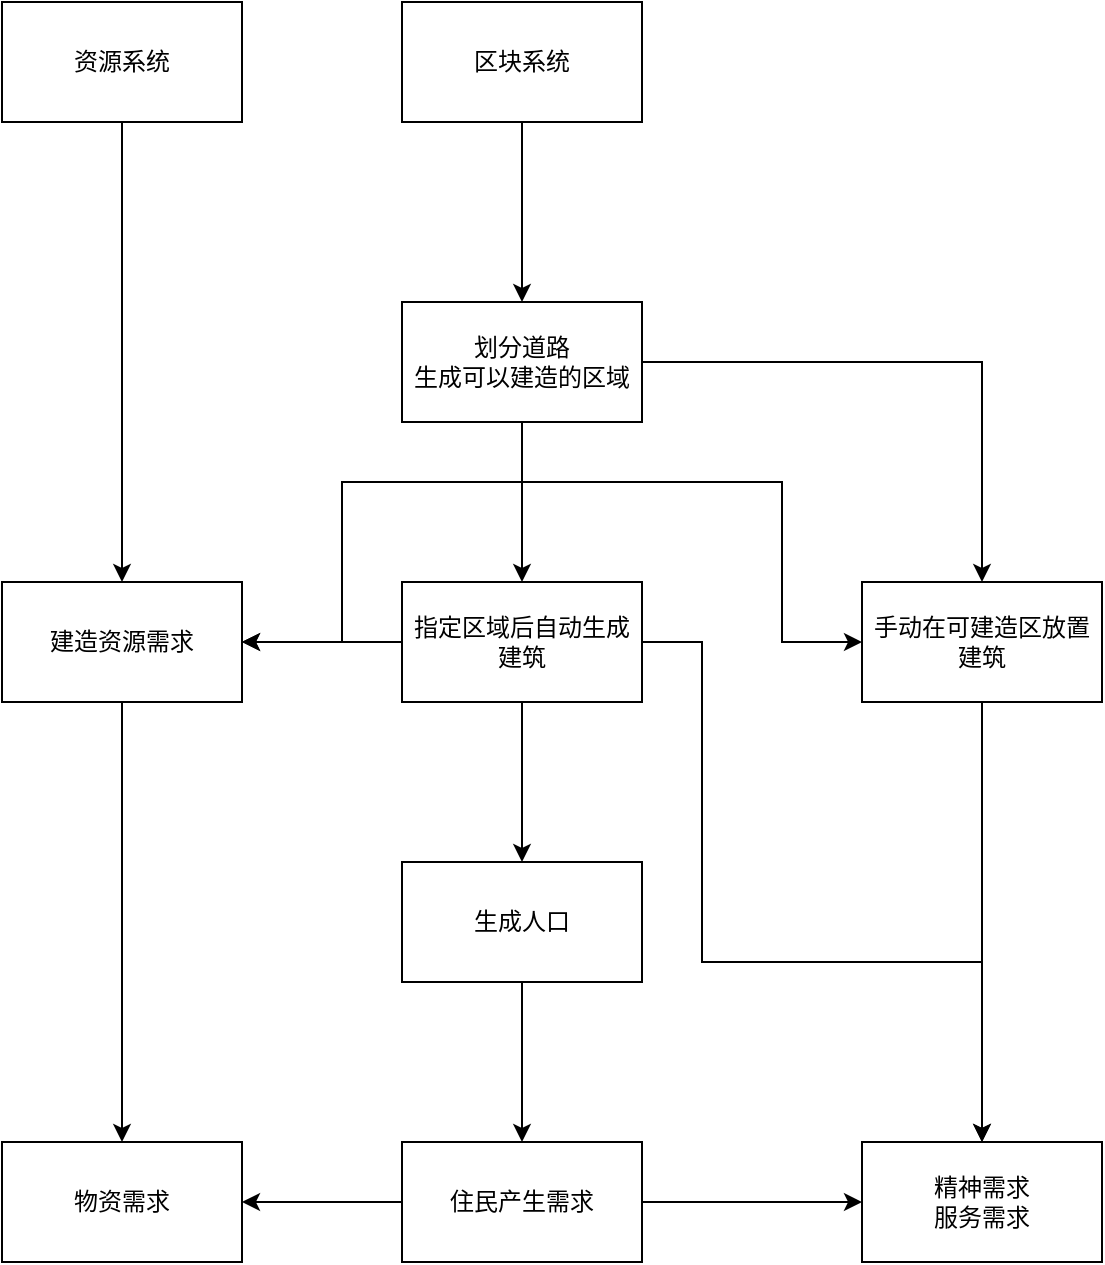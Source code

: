 <mxfile version="21.6.1" type="github">
  <diagram name="第 1 页" id="STJgJs8Hy84j43mIQOGK">
    <mxGraphModel dx="786" dy="845" grid="1" gridSize="10" guides="1" tooltips="1" connect="1" arrows="1" fold="1" page="1" pageScale="1" pageWidth="827" pageHeight="1169" math="0" shadow="0">
      <root>
        <mxCell id="0" />
        <mxCell id="1" parent="0" />
        <mxCell id="h9Y7QXtQHMgZYLagcVGw-1" value="区块系统" style="rounded=0;whiteSpace=wrap;html=1;" vertex="1" parent="1">
          <mxGeometry x="280" y="60" width="120" height="60" as="geometry" />
        </mxCell>
        <mxCell id="h9Y7QXtQHMgZYLagcVGw-6" value="" style="edgeStyle=orthogonalEdgeStyle;rounded=0;orthogonalLoop=1;jettySize=auto;html=1;" edge="1" parent="1" source="h9Y7QXtQHMgZYLagcVGw-2" target="h9Y7QXtQHMgZYLagcVGw-5">
          <mxGeometry relative="1" as="geometry" />
        </mxCell>
        <mxCell id="h9Y7QXtQHMgZYLagcVGw-8" value="" style="edgeStyle=orthogonalEdgeStyle;rounded=0;orthogonalLoop=1;jettySize=auto;html=1;" edge="1" parent="1" source="h9Y7QXtQHMgZYLagcVGw-2" target="h9Y7QXtQHMgZYLagcVGw-7">
          <mxGeometry relative="1" as="geometry" />
        </mxCell>
        <mxCell id="h9Y7QXtQHMgZYLagcVGw-2" value="划分道路&lt;br&gt;生成可以建造的区域" style="rounded=0;whiteSpace=wrap;html=1;" vertex="1" parent="1">
          <mxGeometry x="280" y="210" width="120" height="60" as="geometry" />
        </mxCell>
        <mxCell id="h9Y7QXtQHMgZYLagcVGw-4" value="" style="endArrow=classic;html=1;rounded=0;exitX=0.5;exitY=1;exitDx=0;exitDy=0;entryX=0.5;entryY=0;entryDx=0;entryDy=0;" edge="1" parent="1" source="h9Y7QXtQHMgZYLagcVGw-1" target="h9Y7QXtQHMgZYLagcVGw-2">
          <mxGeometry width="50" height="50" relative="1" as="geometry">
            <mxPoint x="380" y="380" as="sourcePoint" />
            <mxPoint x="430" y="330" as="targetPoint" />
          </mxGeometry>
        </mxCell>
        <mxCell id="h9Y7QXtQHMgZYLagcVGw-11" value="" style="edgeStyle=orthogonalEdgeStyle;rounded=0;orthogonalLoop=1;jettySize=auto;html=1;" edge="1" parent="1" source="h9Y7QXtQHMgZYLagcVGw-5" target="h9Y7QXtQHMgZYLagcVGw-10">
          <mxGeometry relative="1" as="geometry" />
        </mxCell>
        <mxCell id="h9Y7QXtQHMgZYLagcVGw-21" value="" style="edgeStyle=orthogonalEdgeStyle;rounded=0;orthogonalLoop=1;jettySize=auto;html=1;" edge="1" parent="1" source="h9Y7QXtQHMgZYLagcVGw-5" target="h9Y7QXtQHMgZYLagcVGw-20">
          <mxGeometry relative="1" as="geometry" />
        </mxCell>
        <mxCell id="h9Y7QXtQHMgZYLagcVGw-5" value="指定区域后自动生成建筑" style="whiteSpace=wrap;html=1;rounded=0;" vertex="1" parent="1">
          <mxGeometry x="280" y="350" width="120" height="60" as="geometry" />
        </mxCell>
        <mxCell id="h9Y7QXtQHMgZYLagcVGw-7" value="手动在可建造区放置建筑" style="whiteSpace=wrap;html=1;rounded=0;" vertex="1" parent="1">
          <mxGeometry x="510" y="350" width="120" height="60" as="geometry" />
        </mxCell>
        <mxCell id="h9Y7QXtQHMgZYLagcVGw-13" value="" style="edgeStyle=orthogonalEdgeStyle;rounded=0;orthogonalLoop=1;jettySize=auto;html=1;" edge="1" parent="1" source="h9Y7QXtQHMgZYLagcVGw-10" target="h9Y7QXtQHMgZYLagcVGw-12">
          <mxGeometry relative="1" as="geometry" />
        </mxCell>
        <mxCell id="h9Y7QXtQHMgZYLagcVGw-10" value="生成人口" style="whiteSpace=wrap;html=1;rounded=0;" vertex="1" parent="1">
          <mxGeometry x="280" y="490" width="120" height="60" as="geometry" />
        </mxCell>
        <mxCell id="h9Y7QXtQHMgZYLagcVGw-19" value="" style="edgeStyle=orthogonalEdgeStyle;rounded=0;orthogonalLoop=1;jettySize=auto;html=1;" edge="1" parent="1" source="h9Y7QXtQHMgZYLagcVGw-12" target="h9Y7QXtQHMgZYLagcVGw-18">
          <mxGeometry relative="1" as="geometry" />
        </mxCell>
        <mxCell id="h9Y7QXtQHMgZYLagcVGw-27" value="" style="edgeStyle=orthogonalEdgeStyle;rounded=0;orthogonalLoop=1;jettySize=auto;html=1;" edge="1" parent="1" source="h9Y7QXtQHMgZYLagcVGw-12" target="h9Y7QXtQHMgZYLagcVGw-26">
          <mxGeometry relative="1" as="geometry" />
        </mxCell>
        <mxCell id="h9Y7QXtQHMgZYLagcVGw-12" value="住民产生需求" style="whiteSpace=wrap;html=1;rounded=0;" vertex="1" parent="1">
          <mxGeometry x="280" y="630" width="120" height="60" as="geometry" />
        </mxCell>
        <mxCell id="h9Y7QXtQHMgZYLagcVGw-16" value="资源系统" style="rounded=0;whiteSpace=wrap;html=1;" vertex="1" parent="1">
          <mxGeometry x="80" y="60" width="120" height="60" as="geometry" />
        </mxCell>
        <mxCell id="h9Y7QXtQHMgZYLagcVGw-18" value="物资需求" style="whiteSpace=wrap;html=1;rounded=0;" vertex="1" parent="1">
          <mxGeometry x="80" y="630" width="120" height="60" as="geometry" />
        </mxCell>
        <mxCell id="h9Y7QXtQHMgZYLagcVGw-20" value="建造资源需求" style="whiteSpace=wrap;html=1;rounded=0;" vertex="1" parent="1">
          <mxGeometry x="80" y="350" width="120" height="60" as="geometry" />
        </mxCell>
        <mxCell id="h9Y7QXtQHMgZYLagcVGw-22" value="" style="endArrow=classic;startArrow=classic;html=1;rounded=0;exitX=1;exitY=0.5;exitDx=0;exitDy=0;entryX=0;entryY=0.5;entryDx=0;entryDy=0;" edge="1" parent="1" source="h9Y7QXtQHMgZYLagcVGw-20" target="h9Y7QXtQHMgZYLagcVGw-7">
          <mxGeometry width="50" height="50" relative="1" as="geometry">
            <mxPoint x="370" y="360" as="sourcePoint" />
            <mxPoint x="420" y="310" as="targetPoint" />
            <Array as="points">
              <mxPoint x="250" y="380" />
              <mxPoint x="250" y="300" />
              <mxPoint x="360" y="300" />
              <mxPoint x="470" y="300" />
              <mxPoint x="470" y="380" />
            </Array>
          </mxGeometry>
        </mxCell>
        <mxCell id="h9Y7QXtQHMgZYLagcVGw-23" value="" style="endArrow=classic;html=1;rounded=0;exitX=0.5;exitY=1;exitDx=0;exitDy=0;entryX=0.5;entryY=0;entryDx=0;entryDy=0;" edge="1" parent="1" source="h9Y7QXtQHMgZYLagcVGw-16" target="h9Y7QXtQHMgZYLagcVGw-20">
          <mxGeometry width="50" height="50" relative="1" as="geometry">
            <mxPoint x="370" y="360" as="sourcePoint" />
            <mxPoint x="420" y="310" as="targetPoint" />
          </mxGeometry>
        </mxCell>
        <mxCell id="h9Y7QXtQHMgZYLagcVGw-24" value="" style="endArrow=classic;html=1;rounded=0;exitX=0.5;exitY=1;exitDx=0;exitDy=0;entryX=0.5;entryY=0;entryDx=0;entryDy=0;" edge="1" parent="1" source="h9Y7QXtQHMgZYLagcVGw-20" target="h9Y7QXtQHMgZYLagcVGw-18">
          <mxGeometry width="50" height="50" relative="1" as="geometry">
            <mxPoint x="370" y="560" as="sourcePoint" />
            <mxPoint x="420" y="510" as="targetPoint" />
          </mxGeometry>
        </mxCell>
        <mxCell id="h9Y7QXtQHMgZYLagcVGw-26" value="精神需求&lt;br&gt;服务需求" style="whiteSpace=wrap;html=1;rounded=0;" vertex="1" parent="1">
          <mxGeometry x="510" y="630" width="120" height="60" as="geometry" />
        </mxCell>
        <mxCell id="h9Y7QXtQHMgZYLagcVGw-28" value="" style="endArrow=classic;html=1;rounded=0;exitX=1;exitY=0.5;exitDx=0;exitDy=0;entryX=0.5;entryY=0;entryDx=0;entryDy=0;" edge="1" parent="1" source="h9Y7QXtQHMgZYLagcVGw-5" target="h9Y7QXtQHMgZYLagcVGw-26">
          <mxGeometry width="50" height="50" relative="1" as="geometry">
            <mxPoint x="400" y="660" as="sourcePoint" />
            <mxPoint x="450" y="610" as="targetPoint" />
            <Array as="points">
              <mxPoint x="430" y="380" />
              <mxPoint x="430" y="540" />
              <mxPoint x="570" y="540" />
            </Array>
          </mxGeometry>
        </mxCell>
        <mxCell id="h9Y7QXtQHMgZYLagcVGw-29" value="" style="endArrow=classic;html=1;rounded=0;exitX=0.5;exitY=1;exitDx=0;exitDy=0;" edge="1" parent="1" source="h9Y7QXtQHMgZYLagcVGw-7">
          <mxGeometry width="50" height="50" relative="1" as="geometry">
            <mxPoint x="400" y="560" as="sourcePoint" />
            <mxPoint x="570" y="630" as="targetPoint" />
          </mxGeometry>
        </mxCell>
      </root>
    </mxGraphModel>
  </diagram>
</mxfile>
